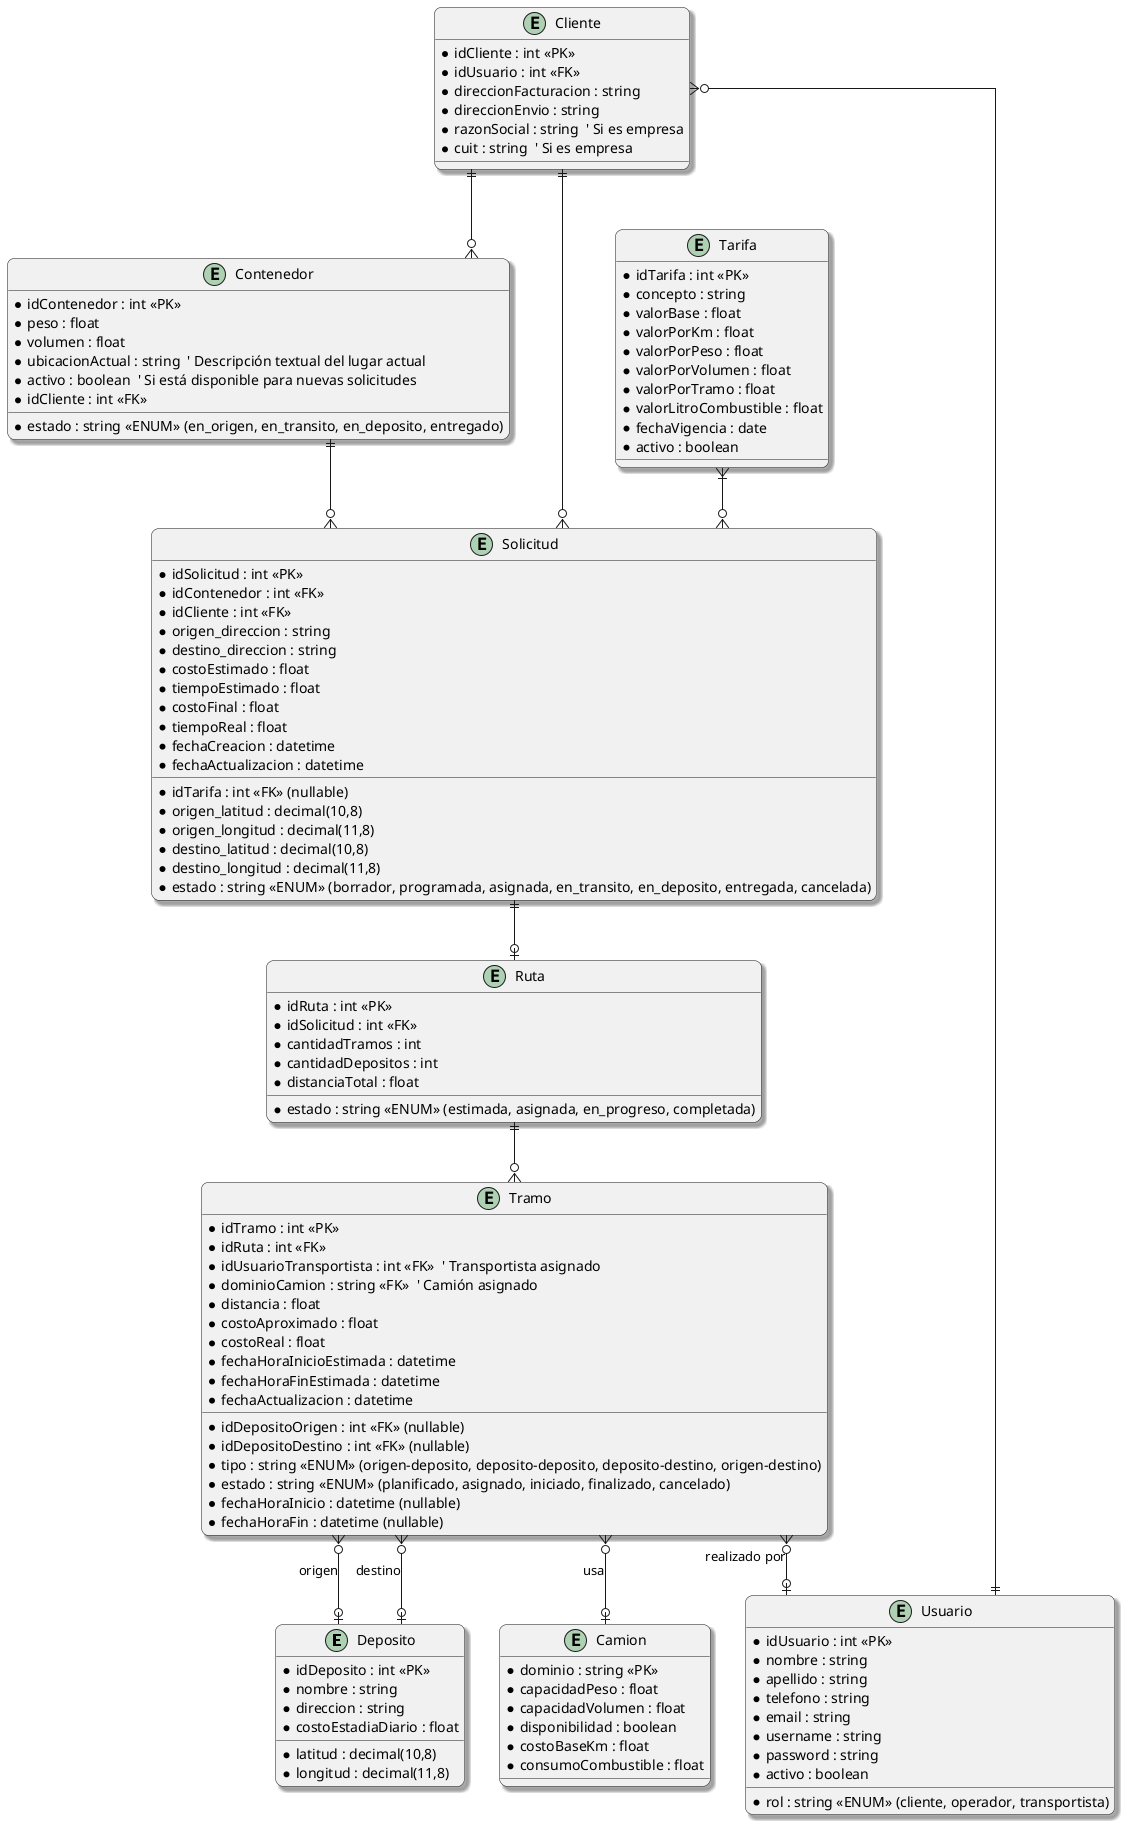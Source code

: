 @startuml "entidad_relacion"

' Configuración visual
skinparam roundcorner 15
skinparam shadowing true
skinparam linetype ortho

entity Deposito {
    * idDeposito : int <<PK>>
    * nombre : string
    * direccion : string
    * latitud : decimal(10,8)
    * longitud : decimal(11,8)
    * costoEstadiaDiario : float
}

entity Contenedor {
    * idContenedor : int <<PK>>
    * peso : float
    * volumen : float
    * estado : string <<ENUM>> (en_origen, en_transito, en_deposito, entregado)
    * ubicacionActual : string  ' Descripción textual del lugar actual
    * activo : boolean  ' Si está disponible para nuevas solicitudes
    * idCliente : int <<FK>>
}

entity Solicitud {
    * idSolicitud : int <<PK>>
    * idContenedor : int <<FK>>
    * idCliente : int <<FK>>
    * idTarifa : int <<FK>> (nullable)
    * origen_direccion : string
    * origen_latitud : decimal(10,8)
    * origen_longitud : decimal(11,8)
    * destino_direccion : string
    * destino_latitud : decimal(10,8)
    * destino_longitud : decimal(11,8)
    * costoEstimado : float
    * tiempoEstimado : float
    * costoFinal : float
    * tiempoReal : float
    * fechaCreacion : datetime
    * fechaActualizacion : datetime
    * estado : string <<ENUM>> (borrador, programada, asignada, en_transito, en_deposito, entregada, cancelada)
}

entity Ruta {
    * idRuta : int <<PK>>
    * idSolicitud : int <<FK>>
    * cantidadTramos : int
    * cantidadDepositos : int
    * distanciaTotal : float
    * estado : string <<ENUM>> (estimada, asignada, en_progreso, completada)
}

entity Tramo {
    * idTramo : int <<PK>>
    * idRuta : int <<FK>>
    * idDepositoOrigen : int <<FK>> (nullable)
    * idDepositoDestino : int <<FK>> (nullable)
    * idUsuarioTransportista : int <<FK>>  ' Transportista asignado
    * dominioCamion : string <<FK>>  ' Camión asignado
    * tipo : string <<ENUM>> (origen-deposito, deposito-deposito, deposito-destino, origen-destino)
    * estado : string <<ENUM>> (planificado, asignado, iniciado, finalizado, cancelado)
    * distancia : float
    * costoAproximado : float
    * costoReal : float
    * fechaHoraInicioEstimada : datetime
    * fechaHoraFinEstimada : datetime
    * fechaHoraInicio : datetime (nullable)
    * fechaHoraFin : datetime (nullable)
    * fechaActualizacion : datetime
}

entity Camion {
    * dominio : string <<PK>>
    * capacidadPeso : float
    * capacidadVolumen : float
    * disponibilidad : boolean
    * costoBaseKm : float
    * consumoCombustible : float
}

entity Cliente {
    * idCliente : int <<PK>>
    * idUsuario : int <<FK>>
    * direccionFacturacion : string
    * direccionEnvio : string
    * razonSocial : string  ' Si es empresa
    * cuit : string  ' Si es empresa
}

entity Tarifa {
    * idTarifa : int <<PK>>
    * concepto : string
    * valorBase : float
    * valorPorKm : float
    * valorPorPeso : float
    * valorPorVolumen : float
    * valorPorTramo : float
    * valorLitroCombustible : float
    * fechaVigencia : date
    * activo : boolean
}

entity Usuario {
    * idUsuario : int <<PK>>
    * nombre : string
    * apellido : string
    * telefono : string
    * email : string
    * username : string
    * password : string
    * rol : string <<ENUM>> (cliente, operador, transportista)
    * activo : boolean
}

' Relaciones
Cliente ||--o{ Contenedor 
Cliente ||--o{ Solicitud 
Cliente }o--|| Usuario
Contenedor ||--o{ Solicitud 
Solicitud ||--o| Ruta
Ruta ||--o{ Tramo 

' Preguntar si pueden haber dos
Tramo }o--o| Deposito : origen 
Tramo }o--o| Deposito : destino 

Tramo }o--o| Camion : "usa"
Tarifa }|--o{ Solicitud 

Tramo }o--o| Usuario : "realizado por"

@enduml

